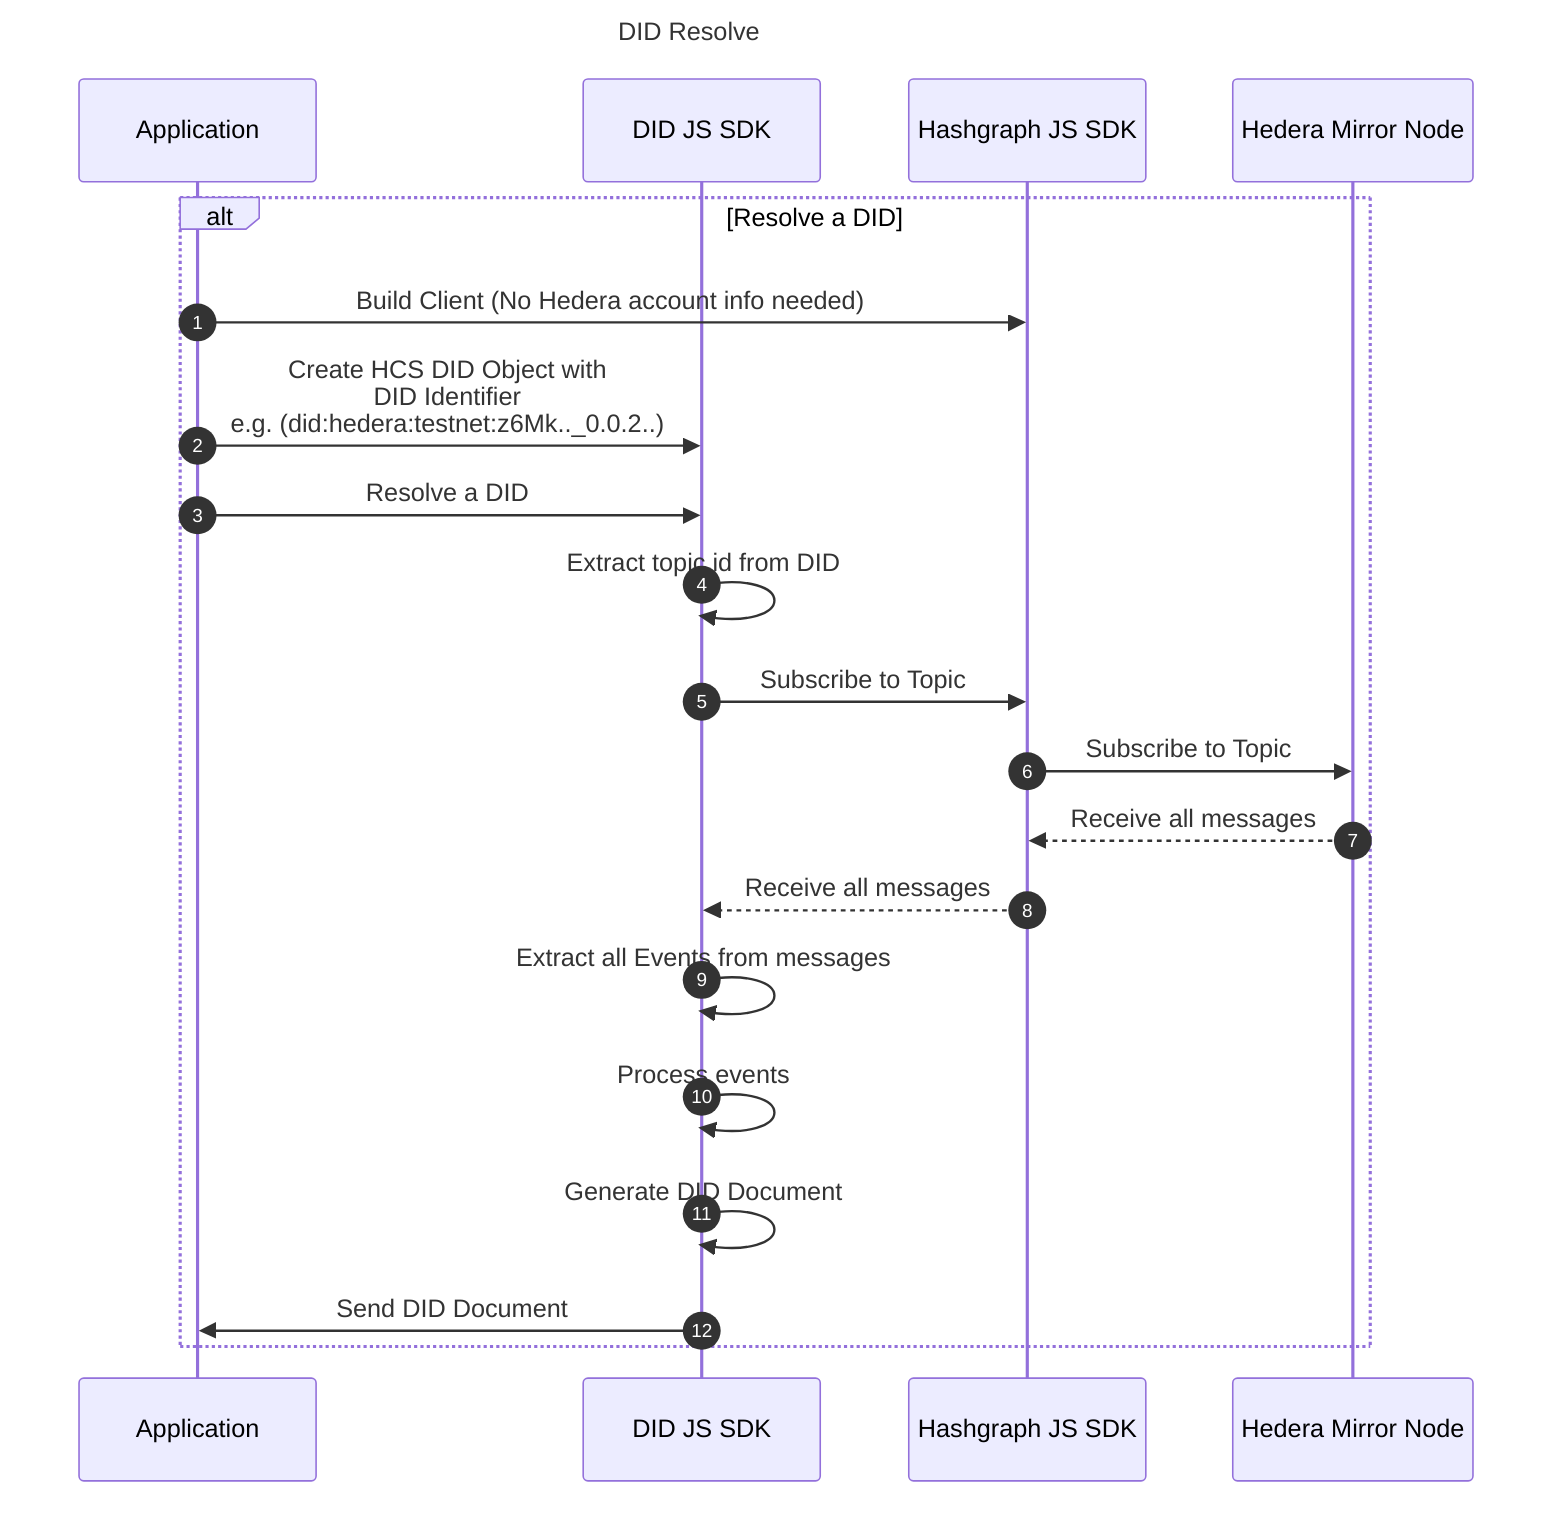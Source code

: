 sequenceDiagram
Title: DID Resolve
  autonumber
  participant App as Application
  participant SDK as DID JS SDK
  participant HSDK as Hashgraph JS SDK
  participant HMN as Hedera Mirror Node


alt Resolve a DID

App ->> HSDK: Build Client (No Hedera account info needed)
App ->> SDK: Create HCS DID Object with <br> DID Identifier <br> e.g. (did:hedera:testnet:z6Mk.._0.0.2..)
App ->> SDK: Resolve a DID
SDK ->> SDK: Extract topic id from DID
SDK ->> HSDK: Subscribe to Topic
HSDK ->> HMN: Subscribe to Topic 
HMN -->> HSDK: Receive all messages
HSDK -->> SDK: Receive all messages
SDK ->> SDK: Extract all Events from messages
SDK ->> SDK: Process events
SDK ->> SDK: Generate DID Document
SDK ->> App: Send DID Document
end